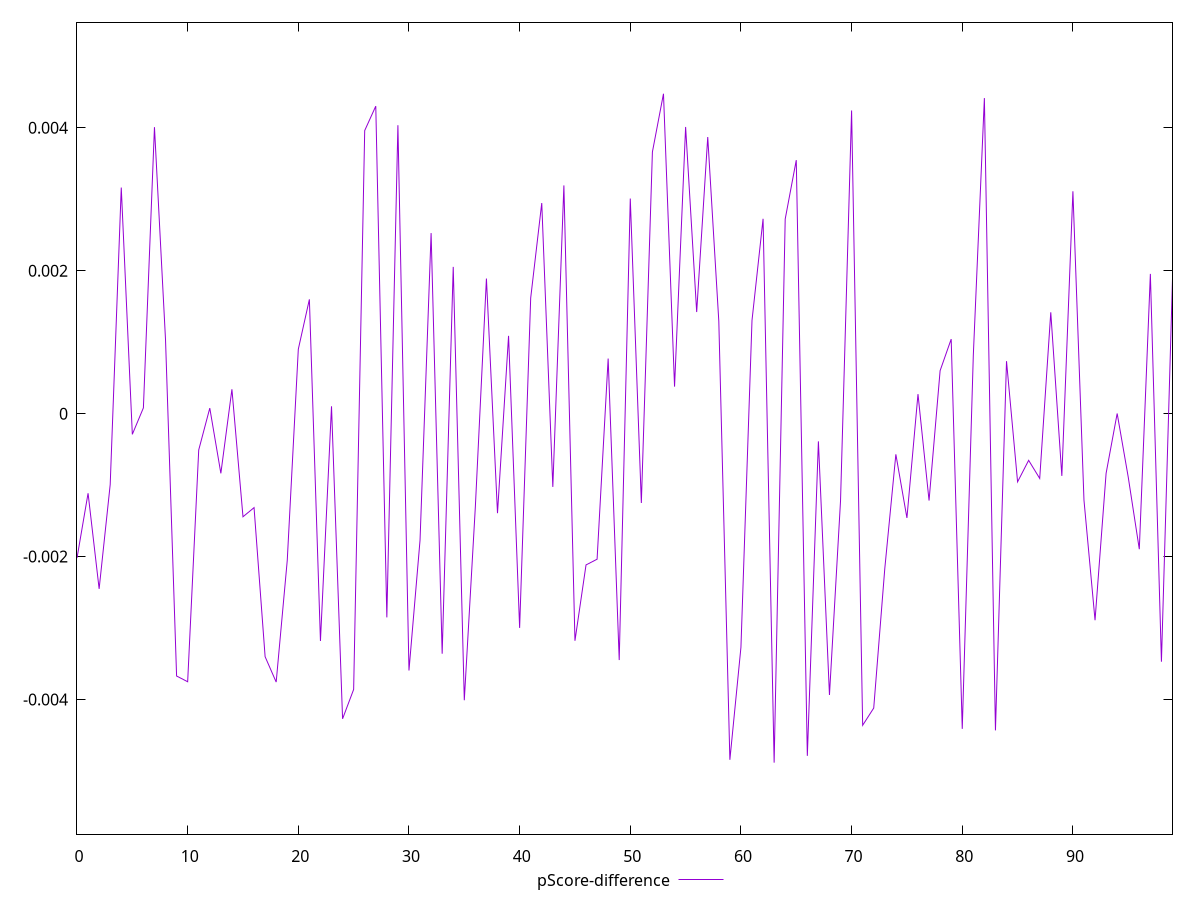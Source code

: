 reset

$pScoreDifference <<EOF
0 -0.0020201749391689974
1 -0.0011133277647263906
2 -0.002451383415028263
3 -0.0009923755322904793
4 0.0031641471957970513
5 -0.0002891569541549899
6 0.00008138409618008158
7 0.004009590147679987
8 0.0010332414889304697
9 -0.003671054059452339
10 -0.0037513318067894375
11 -0.0005076342546918022
12 0.00007792260464045686
13 -0.000835029148489097
14 0.00034144489326581873
15 -0.0014425891665896806
16 -0.0013144788095786897
17 -0.0034008181436259166
18 -0.003755964323498562
19 -0.002054205802000997
20 0.0009023039538007538
21 0.0015999105951121084
22 -0.003180873692739672
23 0.00010311747064595256
24 -0.004269857969103619
25 -0.0038591331778033977
26 0.003962055397658593
27 0.0043038455183577184
28 -0.0028510042382368095
29 0.004036675527713918
30 -0.0035937335904980827
31 -0.0017704618238827408
32 0.0025275910205924124
33 -0.0033594787444027885
34 0.002054429766658483
35 -0.004009843423567139
36 -0.0012997832163728074
37 0.0018914312571838288
38 -0.0013924943438075044
39 0.0010891288093136664
40 -0.002997578077608143
41 0.0016192995462528392
42 0.0029479325506901466
43 -0.0010250391916009072
44 0.0031943842133406175
45 -0.003177724446781549
46 -0.0021164295761025853
47 -0.0020364853619945222
48 0.000771614235000273
49 -0.003447668414448102
50 0.0030103697975074617
51 -0.0012495325673200774
52 0.0036630482935393616
53 0.004477216427832387
54 0.00037867671404356873
55 0.004012419170180581
56 0.0014223088915930049
57 0.0038712586360766243
58 0.0012937459716082511
59 -0.004843619482590267
60 -0.003269506270761946
61 0.0013054902080312791
62 0.002727332890937628
63 -0.004883782172121487
64 0.002723724643381109
65 0.0035482093166243622
66 -0.004787985288329355
67 -0.0003870230094485949
68 -0.003936757437087213
69 -0.001220583390188601
70 0.004243208073096527
71 -0.004360522760618046
72 -0.004119282311615624
73 -0.002167446062959044
74 -0.0005689382328259995
75 -0.0014586730984377239
76 0.0002734407371054459
77 -0.0012157065310973714
78 0.0006019538896182564
79 0.0010436287001382993
80 -0.004410338124999691
81 0.0008183054305445081
82 0.004417046961067594
83 -0.004432347388146685
84 0.000734834208569568
85 -0.0009536962161962315
86 -0.0006528570063442096
87 -0.0009062458124373673
88 0.0014185041678722587
89 -0.0008709448806039077
90 0.003112314366621849
91 -0.001209888509808077
92 -0.0028903405287237227
93 -0.0008345935494300516
94 0.000003010285650750788
95 -0.0008877829553770589
96 -0.001896358920771335
97 0.0019561176352662635
98 -0.003471276415537572
99 0.0018895221170731613
EOF

set key outside below
set xrange [0:99]
set yrange [-0.005883782172121487:0.005477216427832387]
set trange [-0.005883782172121487:0.005477216427832387]
set terminal svg size 640, 500 enhanced background rgb 'white'
set output "reports/report_00033_2021-03-01T14-23-16.841Z/speed-index/samples/astro-inner-cached/pScore-difference/values.svg"

plot $pScoreDifference title "pScore-difference" with line

reset
